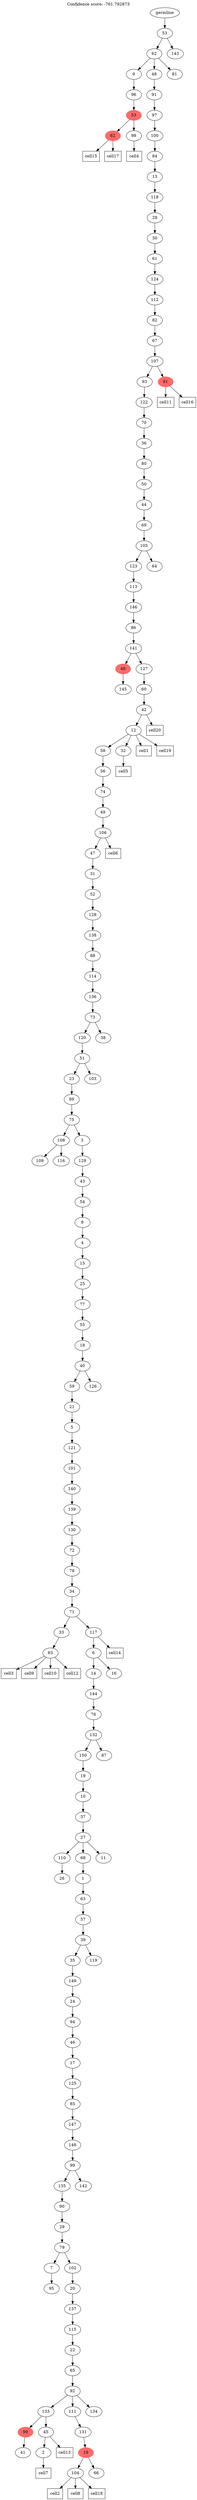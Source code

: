 digraph g {
	"152" -> "153";
	"153" [color=indianred1, style=filled, label="62"];
	"152" -> "154";
	"154" [label="98"];
	"151" -> "152";
	"152" [color=indianred1, style=filled, label="53"];
	"150" -> "151";
	"151" [label="96"];
	"146" -> "147";
	"147" [label="145"];
	"140" -> "141";
	"141" [label="109"];
	"140" -> "142";
	"142" [label="116"];
	"137" -> "138";
	"138" [label="83"];
	"133" -> "134";
	"134" [label="26"];
	"128" -> "129";
	"129" [label="95"];
	"125" -> "126";
	"126" [label="41"];
	"123" -> "124";
	"124" [label="2"];
	"122" -> "123";
	"123" [label="45"];
	"122" -> "125";
	"125" [color=indianred1, style=filled, label="99"];
	"119" -> "120";
	"120" [label="104"];
	"119" -> "121";
	"121" [label="66"];
	"118" -> "119";
	"119" [color=indianred1, style=filled, label="19"];
	"117" -> "118";
	"118" [label="131"];
	"116" -> "117";
	"117" [label="111"];
	"116" -> "122";
	"122" [label="133"];
	"116" -> "127";
	"127" [label="134"];
	"115" -> "116";
	"116" [label="92"];
	"114" -> "115";
	"115" [label="65"];
	"113" -> "114";
	"114" [label="22"];
	"112" -> "113";
	"113" [label="115"];
	"111" -> "112";
	"112" [label="137"];
	"110" -> "111";
	"111" [label="20"];
	"109" -> "110";
	"110" [label="102"];
	"109" -> "128";
	"128" [label="7"];
	"108" -> "109";
	"109" [label="79"];
	"107" -> "108";
	"108" [label="29"];
	"106" -> "107";
	"107" [label="90"];
	"105" -> "106";
	"106" [label="135"];
	"105" -> "130";
	"130" [label="142"];
	"104" -> "105";
	"105" [label="99"];
	"103" -> "104";
	"104" [label="148"];
	"102" -> "103";
	"103" [label="147"];
	"101" -> "102";
	"102" [label="85"];
	"100" -> "101";
	"101" [label="125"];
	"99" -> "100";
	"100" [label="17"];
	"98" -> "99";
	"99" [label="46"];
	"97" -> "98";
	"98" [label="94"];
	"96" -> "97";
	"97" [label="24"];
	"95" -> "96";
	"96" [label="149"];
	"94" -> "95";
	"95" [label="35"];
	"94" -> "131";
	"131" [label="119"];
	"93" -> "94";
	"94" [label="39"];
	"92" -> "93";
	"93" [label="57"];
	"91" -> "92";
	"92" [label="63"];
	"90" -> "91";
	"91" [label="1"];
	"89" -> "90";
	"90" [label="68"];
	"89" -> "132";
	"132" [label="11"];
	"89" -> "133";
	"133" [label="110"];
	"88" -> "89";
	"89" [label="27"];
	"87" -> "88";
	"88" [label="37"];
	"86" -> "87";
	"87" [label="10"];
	"85" -> "86";
	"86" [label="19"];
	"84" -> "85";
	"85" [label="150"];
	"84" -> "135";
	"135" [label="87"];
	"83" -> "84";
	"84" [label="132"];
	"82" -> "83";
	"83" [label="76"];
	"81" -> "82";
	"82" [label="144"];
	"80" -> "81";
	"81" [label="14"];
	"80" -> "136";
	"136" [label="16"];
	"79" -> "80";
	"80" [label="6"];
	"78" -> "79";
	"79" [label="117"];
	"78" -> "137";
	"137" [label="33"];
	"77" -> "78";
	"78" [label="71"];
	"76" -> "77";
	"77" [label="34"];
	"75" -> "76";
	"76" [label="78"];
	"74" -> "75";
	"75" [label="72"];
	"73" -> "74";
	"74" [label="130"];
	"72" -> "73";
	"73" [label="139"];
	"71" -> "72";
	"72" [label="140"];
	"70" -> "71";
	"71" [label="101"];
	"69" -> "70";
	"70" [label="121"];
	"68" -> "69";
	"69" [label="5"];
	"67" -> "68";
	"68" [label="21"];
	"66" -> "67";
	"67" [label="59"];
	"66" -> "139";
	"139" [label="126"];
	"65" -> "66";
	"66" [label="40"];
	"64" -> "65";
	"65" [label="18"];
	"63" -> "64";
	"64" [label="55"];
	"62" -> "63";
	"63" [label="77"];
	"61" -> "62";
	"62" [label="25"];
	"60" -> "61";
	"61" [label="15"];
	"59" -> "60";
	"60" [label="4"];
	"58" -> "59";
	"59" [label="8"];
	"57" -> "58";
	"58" [label="54"];
	"56" -> "57";
	"57" [label="43"];
	"55" -> "56";
	"56" [label="129"];
	"54" -> "55";
	"55" [label="3"];
	"54" -> "140";
	"140" [label="108"];
	"53" -> "54";
	"54" [label="75"];
	"52" -> "53";
	"53" [label="89"];
	"51" -> "52";
	"52" [label="23"];
	"51" -> "143";
	"143" [label="103"];
	"50" -> "51";
	"51" [label="51"];
	"49" -> "50";
	"50" [label="120"];
	"49" -> "144";
	"144" [label="38"];
	"48" -> "49";
	"49" [label="73"];
	"47" -> "48";
	"48" [label="136"];
	"46" -> "47";
	"47" [label="114"];
	"45" -> "46";
	"46" [label="88"];
	"44" -> "45";
	"45" [label="138"];
	"43" -> "44";
	"44" [label="128"];
	"42" -> "43";
	"43" [label="52"];
	"41" -> "42";
	"42" [label="31"];
	"40" -> "41";
	"41" [label="47"];
	"39" -> "40";
	"40" [label="106"];
	"38" -> "39";
	"39" [label="49"];
	"37" -> "38";
	"38" [label="74"];
	"36" -> "37";
	"37" [label="56"];
	"35" -> "36";
	"36" [label="58"];
	"35" -> "145";
	"145" [label="32"];
	"34" -> "35";
	"35" [label="12"];
	"33" -> "34";
	"34" [label="42"];
	"32" -> "33";
	"33" [label="60"];
	"31" -> "32";
	"32" [label="127"];
	"31" -> "146";
	"146" [color=indianred1, style=filled, label="48"];
	"30" -> "31";
	"31" [label="141"];
	"29" -> "30";
	"30" [label="86"];
	"28" -> "29";
	"29" [label="146"];
	"27" -> "28";
	"28" [label="113"];
	"26" -> "27";
	"27" [label="123"];
	"26" -> "148";
	"148" [label="64"];
	"25" -> "26";
	"26" [label="105"];
	"24" -> "25";
	"25" [label="69"];
	"23" -> "24";
	"24" [label="44"];
	"22" -> "23";
	"23" [label="50"];
	"21" -> "22";
	"22" [label="80"];
	"20" -> "21";
	"21" [label="36"];
	"19" -> "20";
	"20" [label="70"];
	"18" -> "19";
	"19" [label="122"];
	"17" -> "18";
	"18" [label="93"];
	"17" -> "149";
	"149" [color=indianred1, style=filled, label="91"];
	"16" -> "17";
	"17" [label="107"];
	"15" -> "16";
	"16" [label="67"];
	"14" -> "15";
	"15" [label="82"];
	"13" -> "14";
	"14" [label="112"];
	"12" -> "13";
	"13" [label="124"];
	"11" -> "12";
	"12" [label="61"];
	"10" -> "11";
	"11" [label="30"];
	"9" -> "10";
	"10" [label="28"];
	"8" -> "9";
	"9" [label="118"];
	"7" -> "8";
	"8" [label="13"];
	"6" -> "7";
	"7" [label="84"];
	"5" -> "6";
	"6" [label="100"];
	"4" -> "5";
	"5" [label="97"];
	"3" -> "4";
	"4" [label="91"];
	"2" -> "3";
	"3" [label="48"];
	"2" -> "150";
	"150" [label="9"];
	"2" -> "155";
	"155" [label="81"];
	"1" -> "2";
	"2" [label="62"];
	"1" -> "156";
	"156" [label="143"];
	"0" -> "1";
	"1" [label="53"];
	"0" [label="germline"];
	"35" -> "cell1";
	"cell1" [shape=box];
	"120" -> "cell2";
	"cell2" [shape=box];
	"138" -> "cell3";
	"cell3" [shape=box];
	"154" -> "cell4";
	"cell4" [shape=box];
	"145" -> "cell5";
	"cell5" [shape=box];
	"40" -> "cell6";
	"cell6" [shape=box];
	"124" -> "cell7";
	"cell7" [shape=box];
	"120" -> "cell8";
	"cell8" [shape=box];
	"138" -> "cell9";
	"cell9" [shape=box];
	"138" -> "cell10";
	"cell10" [shape=box];
	"149" -> "cell11";
	"cell11" [shape=box];
	"138" -> "cell12";
	"cell12" [shape=box];
	"123" -> "cell13";
	"cell13" [shape=box];
	"79" -> "cell14";
	"cell14" [shape=box];
	"153" -> "cell15";
	"cell15" [shape=box];
	"149" -> "cell16";
	"cell16" [shape=box];
	"153" -> "cell17";
	"cell17" [shape=box];
	"120" -> "cell18";
	"cell18" [shape=box];
	"35" -> "cell19";
	"cell19" [shape=box];
	"34" -> "cell20";
	"cell20" [shape=box];
	labelloc="t";
	label="Confidence score: -761.792873";
}
